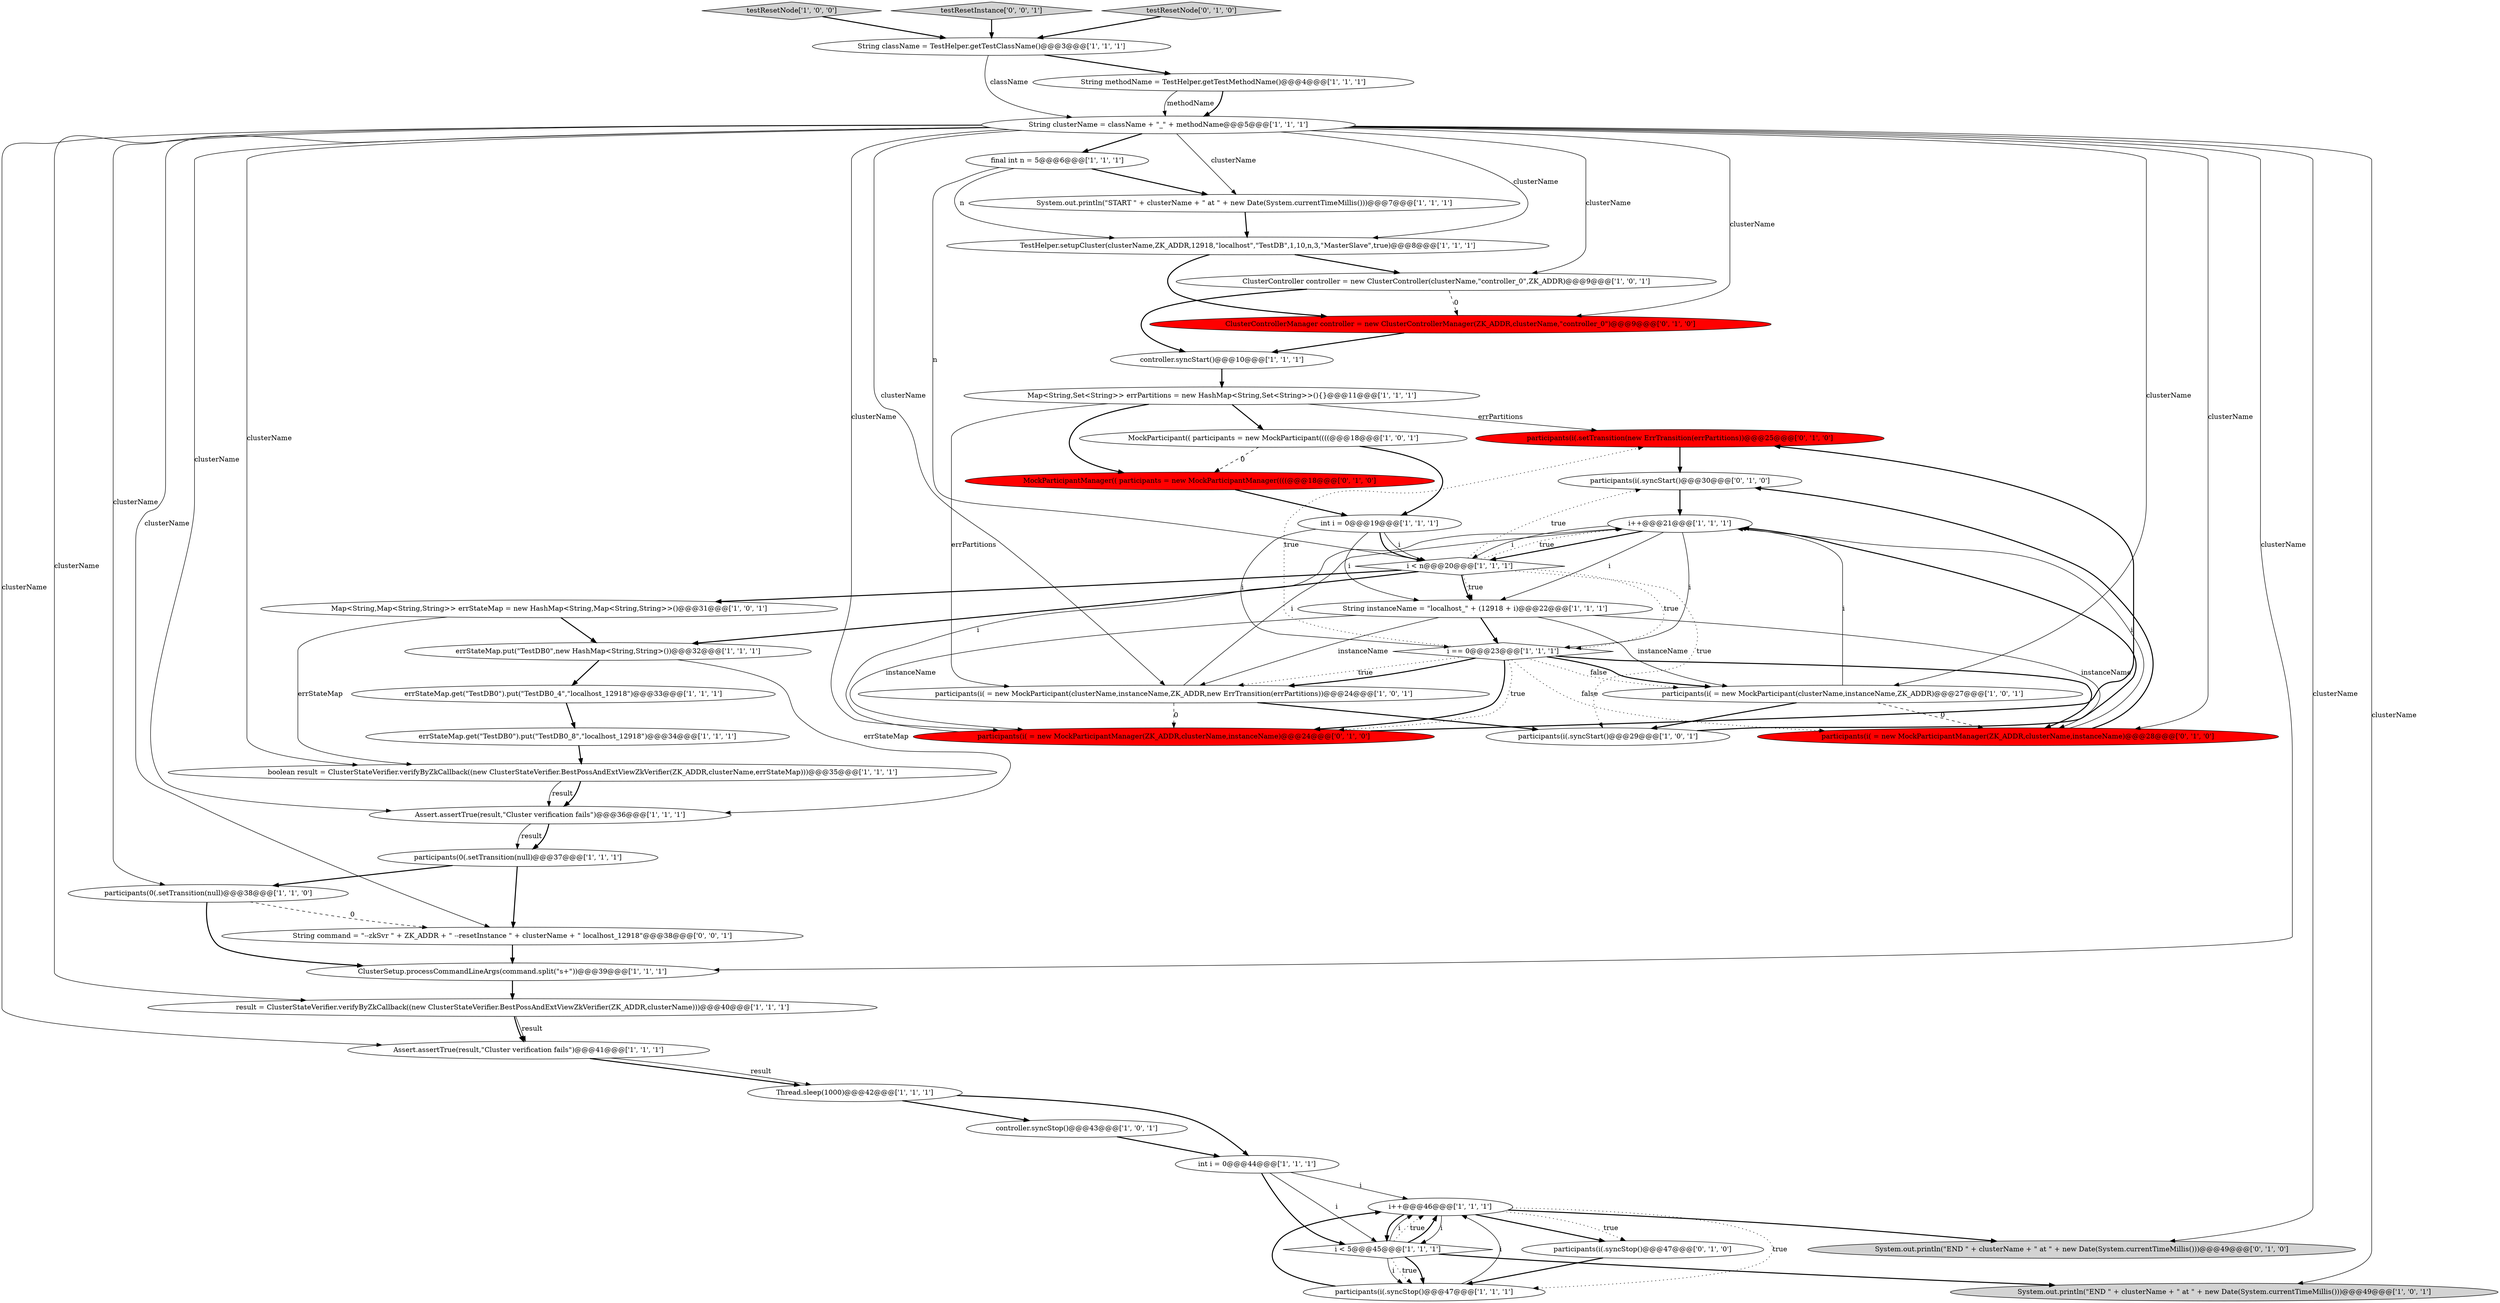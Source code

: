 digraph {
26 [style = filled, label = "String className = TestHelper.getTestClassName()@@@3@@@['1', '1', '1']", fillcolor = white, shape = ellipse image = "AAA0AAABBB1BBB"];
1 [style = filled, label = "Assert.assertTrue(result,\"Cluster verification fails\")@@@41@@@['1', '1', '1']", fillcolor = white, shape = ellipse image = "AAA0AAABBB1BBB"];
16 [style = filled, label = "errStateMap.put(\"TestDB0\",new HashMap<String,String>())@@@32@@@['1', '1', '1']", fillcolor = white, shape = ellipse image = "AAA0AAABBB1BBB"];
42 [style = filled, label = "participants(i(.syncStop()@@@47@@@['0', '1', '0']", fillcolor = white, shape = ellipse image = "AAA0AAABBB2BBB"];
10 [style = filled, label = "participants(0(.setTransition(null)@@@38@@@['1', '1', '0']", fillcolor = white, shape = ellipse image = "AAA0AAABBB1BBB"];
14 [style = filled, label = "System.out.println(\"START \" + clusterName + \" at \" + new Date(System.currentTimeMillis()))@@@7@@@['1', '1', '1']", fillcolor = white, shape = ellipse image = "AAA0AAABBB1BBB"];
45 [style = filled, label = "participants(i(.setTransition(new ErrTransition(errPartitions))@@@25@@@['0', '1', '0']", fillcolor = red, shape = ellipse image = "AAA1AAABBB2BBB"];
6 [style = filled, label = "String clusterName = className + \"_\" + methodName@@@5@@@['1', '1', '1']", fillcolor = white, shape = ellipse image = "AAA0AAABBB1BBB"];
19 [style = filled, label = "Map<String,Map<String,String>> errStateMap = new HashMap<String,Map<String,String>>()@@@31@@@['1', '0', '1']", fillcolor = white, shape = ellipse image = "AAA0AAABBB1BBB"];
8 [style = filled, label = "String instanceName = \"localhost_\" + (12918 + i)@@@22@@@['1', '1', '1']", fillcolor = white, shape = ellipse image = "AAA0AAABBB1BBB"];
29 [style = filled, label = "result = ClusterStateVerifier.verifyByZkCallback((new ClusterStateVerifier.BestPossAndExtViewZkVerifier(ZK_ADDR,clusterName)))@@@40@@@['1', '1', '1']", fillcolor = white, shape = ellipse image = "AAA0AAABBB1BBB"];
39 [style = filled, label = "participants(i( = new MockParticipantManager(ZK_ADDR,clusterName,instanceName)@@@24@@@['0', '1', '0']", fillcolor = red, shape = ellipse image = "AAA1AAABBB2BBB"];
41 [style = filled, label = "participants(i(.syncStart()@@@30@@@['0', '1', '0']", fillcolor = white, shape = ellipse image = "AAA0AAABBB2BBB"];
0 [style = filled, label = "MockParticipant(( participants = new MockParticipant((((@@@18@@@['1', '0', '1']", fillcolor = white, shape = ellipse image = "AAA0AAABBB1BBB"];
44 [style = filled, label = "ClusterControllerManager controller = new ClusterControllerManager(ZK_ADDR,clusterName,\"controller_0\")@@@9@@@['0', '1', '0']", fillcolor = red, shape = ellipse image = "AAA1AAABBB2BBB"];
13 [style = filled, label = "participants(i(.syncStart()@@@29@@@['1', '0', '1']", fillcolor = white, shape = ellipse image = "AAA0AAABBB1BBB"];
7 [style = filled, label = "i < n@@@20@@@['1', '1', '1']", fillcolor = white, shape = diamond image = "AAA0AAABBB1BBB"];
34 [style = filled, label = "controller.syncStop()@@@43@@@['1', '0', '1']", fillcolor = white, shape = ellipse image = "AAA0AAABBB1BBB"];
24 [style = filled, label = "int i = 0@@@44@@@['1', '1', '1']", fillcolor = white, shape = ellipse image = "AAA0AAABBB1BBB"];
15 [style = filled, label = "String methodName = TestHelper.getTestMethodName()@@@4@@@['1', '1', '1']", fillcolor = white, shape = ellipse image = "AAA0AAABBB1BBB"];
12 [style = filled, label = "System.out.println(\"END \" + clusterName + \" at \" + new Date(System.currentTimeMillis()))@@@49@@@['1', '0', '1']", fillcolor = lightgray, shape = ellipse image = "AAA0AAABBB1BBB"];
33 [style = filled, label = "errStateMap.get(\"TestDB0\").put(\"TestDB0_4\",\"localhost_12918\")@@@33@@@['1', '1', '1']", fillcolor = white, shape = ellipse image = "AAA0AAABBB1BBB"];
27 [style = filled, label = "Map<String,Set<String>> errPartitions = new HashMap<String,Set<String>>(){}@@@11@@@['1', '1', '1']", fillcolor = white, shape = ellipse image = "AAA0AAABBB1BBB"];
11 [style = filled, label = "Assert.assertTrue(result,\"Cluster verification fails\")@@@36@@@['1', '1', '1']", fillcolor = white, shape = ellipse image = "AAA0AAABBB1BBB"];
3 [style = filled, label = "participants(i( = new MockParticipant(clusterName,instanceName,ZK_ADDR,new ErrTransition(errPartitions))@@@24@@@['1', '0', '1']", fillcolor = white, shape = ellipse image = "AAA0AAABBB1BBB"];
22 [style = filled, label = "i++@@@46@@@['1', '1', '1']", fillcolor = white, shape = ellipse image = "AAA0AAABBB1BBB"];
32 [style = filled, label = "errStateMap.get(\"TestDB0\").put(\"TestDB0_8\",\"localhost_12918\")@@@34@@@['1', '1', '1']", fillcolor = white, shape = ellipse image = "AAA0AAABBB1BBB"];
46 [style = filled, label = "String command = \"--zkSvr \" + ZK_ADDR + \" --resetInstance \" + clusterName + \" localhost_12918\"@@@38@@@['0', '0', '1']", fillcolor = white, shape = ellipse image = "AAA0AAABBB3BBB"];
35 [style = filled, label = "ClusterSetup.processCommandLineArgs(command.split(\"\s+\"))@@@39@@@['1', '1', '1']", fillcolor = white, shape = ellipse image = "AAA0AAABBB1BBB"];
25 [style = filled, label = "participants(i(.syncStop()@@@47@@@['1', '1', '1']", fillcolor = white, shape = ellipse image = "AAA0AAABBB1BBB"];
4 [style = filled, label = "boolean result = ClusterStateVerifier.verifyByZkCallback((new ClusterStateVerifier.BestPossAndExtViewZkVerifier(ZK_ADDR,clusterName,errStateMap)))@@@35@@@['1', '1', '1']", fillcolor = white, shape = ellipse image = "AAA0AAABBB1BBB"];
36 [style = filled, label = "ClusterController controller = new ClusterController(clusterName,\"controller_0\",ZK_ADDR)@@@9@@@['1', '0', '1']", fillcolor = white, shape = ellipse image = "AAA0AAABBB1BBB"];
38 [style = filled, label = "MockParticipantManager(( participants = new MockParticipantManager((((@@@18@@@['0', '1', '0']", fillcolor = red, shape = ellipse image = "AAA1AAABBB2BBB"];
30 [style = filled, label = "Thread.sleep(1000)@@@42@@@['1', '1', '1']", fillcolor = white, shape = ellipse image = "AAA0AAABBB1BBB"];
43 [style = filled, label = "System.out.println(\"END \" + clusterName + \" at \" + new Date(System.currentTimeMillis()))@@@49@@@['0', '1', '0']", fillcolor = lightgray, shape = ellipse image = "AAA0AAABBB2BBB"];
21 [style = filled, label = "int i = 0@@@19@@@['1', '1', '1']", fillcolor = white, shape = ellipse image = "AAA0AAABBB1BBB"];
18 [style = filled, label = "i++@@@21@@@['1', '1', '1']", fillcolor = white, shape = ellipse image = "AAA0AAABBB1BBB"];
20 [style = filled, label = "TestHelper.setupCluster(clusterName,ZK_ADDR,12918,\"localhost\",\"TestDB\",1,10,n,3,\"MasterSlave\",true)@@@8@@@['1', '1', '1']", fillcolor = white, shape = ellipse image = "AAA0AAABBB1BBB"];
5 [style = filled, label = "testResetNode['1', '0', '0']", fillcolor = lightgray, shape = diamond image = "AAA0AAABBB1BBB"];
17 [style = filled, label = "controller.syncStart()@@@10@@@['1', '1', '1']", fillcolor = white, shape = ellipse image = "AAA0AAABBB1BBB"];
31 [style = filled, label = "i < 5@@@45@@@['1', '1', '1']", fillcolor = white, shape = diamond image = "AAA0AAABBB1BBB"];
23 [style = filled, label = "participants(0(.setTransition(null)@@@37@@@['1', '1', '1']", fillcolor = white, shape = ellipse image = "AAA0AAABBB1BBB"];
28 [style = filled, label = "participants(i( = new MockParticipant(clusterName,instanceName,ZK_ADDR)@@@27@@@['1', '0', '1']", fillcolor = white, shape = ellipse image = "AAA0AAABBB1BBB"];
9 [style = filled, label = "i == 0@@@23@@@['1', '1', '1']", fillcolor = white, shape = diamond image = "AAA0AAABBB1BBB"];
37 [style = filled, label = "participants(i( = new MockParticipantManager(ZK_ADDR,clusterName,instanceName)@@@28@@@['0', '1', '0']", fillcolor = red, shape = ellipse image = "AAA1AAABBB2BBB"];
2 [style = filled, label = "final int n = 5@@@6@@@['1', '1', '1']", fillcolor = white, shape = ellipse image = "AAA0AAABBB1BBB"];
47 [style = filled, label = "testResetInstance['0', '0', '1']", fillcolor = lightgray, shape = diamond image = "AAA0AAABBB3BBB"];
40 [style = filled, label = "testResetNode['0', '1', '0']", fillcolor = lightgray, shape = diamond image = "AAA0AAABBB2BBB"];
6->1 [style = solid, label="clusterName"];
18->7 [style = solid, label="i"];
27->38 [style = bold, label=""];
9->28 [style = dotted, label="false"];
25->22 [style = bold, label=""];
10->35 [style = bold, label=""];
1->30 [style = bold, label=""];
7->8 [style = bold, label=""];
0->38 [style = dashed, label="0"];
24->22 [style = solid, label="i"];
9->37 [style = dotted, label="false"];
36->44 [style = dashed, label="0"];
9->37 [style = bold, label=""];
6->4 [style = solid, label="clusterName"];
8->3 [style = solid, label="instanceName"];
34->24 [style = bold, label=""];
6->37 [style = solid, label="clusterName"];
22->42 [style = dotted, label="true"];
8->39 [style = solid, label="instanceName"];
2->14 [style = bold, label=""];
7->16 [style = bold, label=""];
26->15 [style = bold, label=""];
47->26 [style = bold, label=""];
27->45 [style = solid, label="errPartitions"];
39->18 [style = solid, label="i"];
7->41 [style = dotted, label="true"];
40->26 [style = bold, label=""];
32->4 [style = bold, label=""];
6->28 [style = solid, label="clusterName"];
36->17 [style = bold, label=""];
17->27 [style = bold, label=""];
29->1 [style = bold, label=""];
31->22 [style = solid, label="i"];
14->20 [style = bold, label=""];
18->9 [style = solid, label="i"];
45->41 [style = bold, label=""];
6->14 [style = solid, label="clusterName"];
16->11 [style = solid, label="errStateMap"];
31->22 [style = dotted, label="true"];
31->25 [style = dotted, label="true"];
9->39 [style = bold, label=""];
27->0 [style = bold, label=""];
3->39 [style = dashed, label="0"];
7->13 [style = dotted, label="true"];
22->43 [style = bold, label=""];
39->45 [style = bold, label=""];
6->44 [style = solid, label="clusterName"];
30->34 [style = bold, label=""];
0->21 [style = bold, label=""];
2->7 [style = solid, label="n"];
44->17 [style = bold, label=""];
6->10 [style = solid, label="clusterName"];
6->2 [style = bold, label=""];
4->11 [style = solid, label="result"];
16->33 [style = bold, label=""];
19->4 [style = solid, label="errStateMap"];
11->23 [style = solid, label="result"];
23->10 [style = bold, label=""];
21->7 [style = bold, label=""];
6->20 [style = solid, label="clusterName"];
18->7 [style = bold, label=""];
7->8 [style = dotted, label="true"];
8->28 [style = solid, label="instanceName"];
6->35 [style = solid, label="clusterName"];
9->3 [style = dotted, label="true"];
13->18 [style = bold, label=""];
18->8 [style = solid, label="i"];
22->42 [style = bold, label=""];
22->31 [style = solid, label="i"];
30->24 [style = bold, label=""];
6->12 [style = solid, label="clusterName"];
31->25 [style = bold, label=""];
35->29 [style = bold, label=""];
6->11 [style = solid, label="clusterName"];
42->25 [style = bold, label=""];
37->41 [style = bold, label=""];
22->25 [style = dotted, label="true"];
5->26 [style = bold, label=""];
21->9 [style = solid, label="i"];
21->7 [style = solid, label="i"];
31->12 [style = bold, label=""];
3->18 [style = solid, label="i"];
19->16 [style = bold, label=""];
1->30 [style = solid, label="result"];
9->28 [style = bold, label=""];
28->18 [style = solid, label="i"];
10->46 [style = dashed, label="0"];
24->31 [style = bold, label=""];
9->45 [style = dotted, label="true"];
46->35 [style = bold, label=""];
6->43 [style = solid, label="clusterName"];
7->18 [style = dotted, label="true"];
9->3 [style = bold, label=""];
33->32 [style = bold, label=""];
26->6 [style = solid, label="className"];
6->46 [style = solid, label="clusterName"];
7->19 [style = bold, label=""];
41->18 [style = bold, label=""];
6->3 [style = solid, label="clusterName"];
6->39 [style = solid, label="clusterName"];
20->36 [style = bold, label=""];
8->37 [style = solid, label="instanceName"];
6->29 [style = solid, label="clusterName"];
31->22 [style = bold, label=""];
28->37 [style = dashed, label="0"];
29->1 [style = solid, label="result"];
22->31 [style = bold, label=""];
23->46 [style = bold, label=""];
28->13 [style = bold, label=""];
15->6 [style = bold, label=""];
31->25 [style = solid, label="i"];
7->9 [style = dotted, label="true"];
27->3 [style = solid, label="errPartitions"];
20->44 [style = bold, label=""];
6->36 [style = solid, label="clusterName"];
37->18 [style = solid, label="i"];
2->20 [style = solid, label="n"];
24->31 [style = solid, label="i"];
8->9 [style = bold, label=""];
3->13 [style = bold, label=""];
9->39 [style = dotted, label="true"];
38->21 [style = bold, label=""];
15->6 [style = solid, label="methodName"];
21->8 [style = solid, label="i"];
4->11 [style = bold, label=""];
25->22 [style = solid, label="i"];
11->23 [style = bold, label=""];
}
